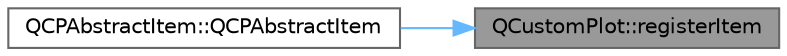 digraph "QCustomPlot::registerItem"
{
 // LATEX_PDF_SIZE
  bgcolor="transparent";
  edge [fontname=Helvetica,fontsize=10,labelfontname=Helvetica,labelfontsize=10];
  node [fontname=Helvetica,fontsize=10,shape=box,height=0.2,width=0.4];
  rankdir="RL";
  Node1 [label="QCustomPlot::registerItem",height=0.2,width=0.4,color="gray40", fillcolor="grey60", style="filled", fontcolor="black",tooltip=" "];
  Node1 -> Node2 [dir="back",color="steelblue1",style="solid"];
  Node2 [label="QCPAbstractItem::QCPAbstractItem",height=0.2,width=0.4,color="grey40", fillcolor="white", style="filled",URL="$class_q_c_p_abstract_item.html#a9922507d8b4503a1fe1ed0b1030e23b6",tooltip=" "];
}
